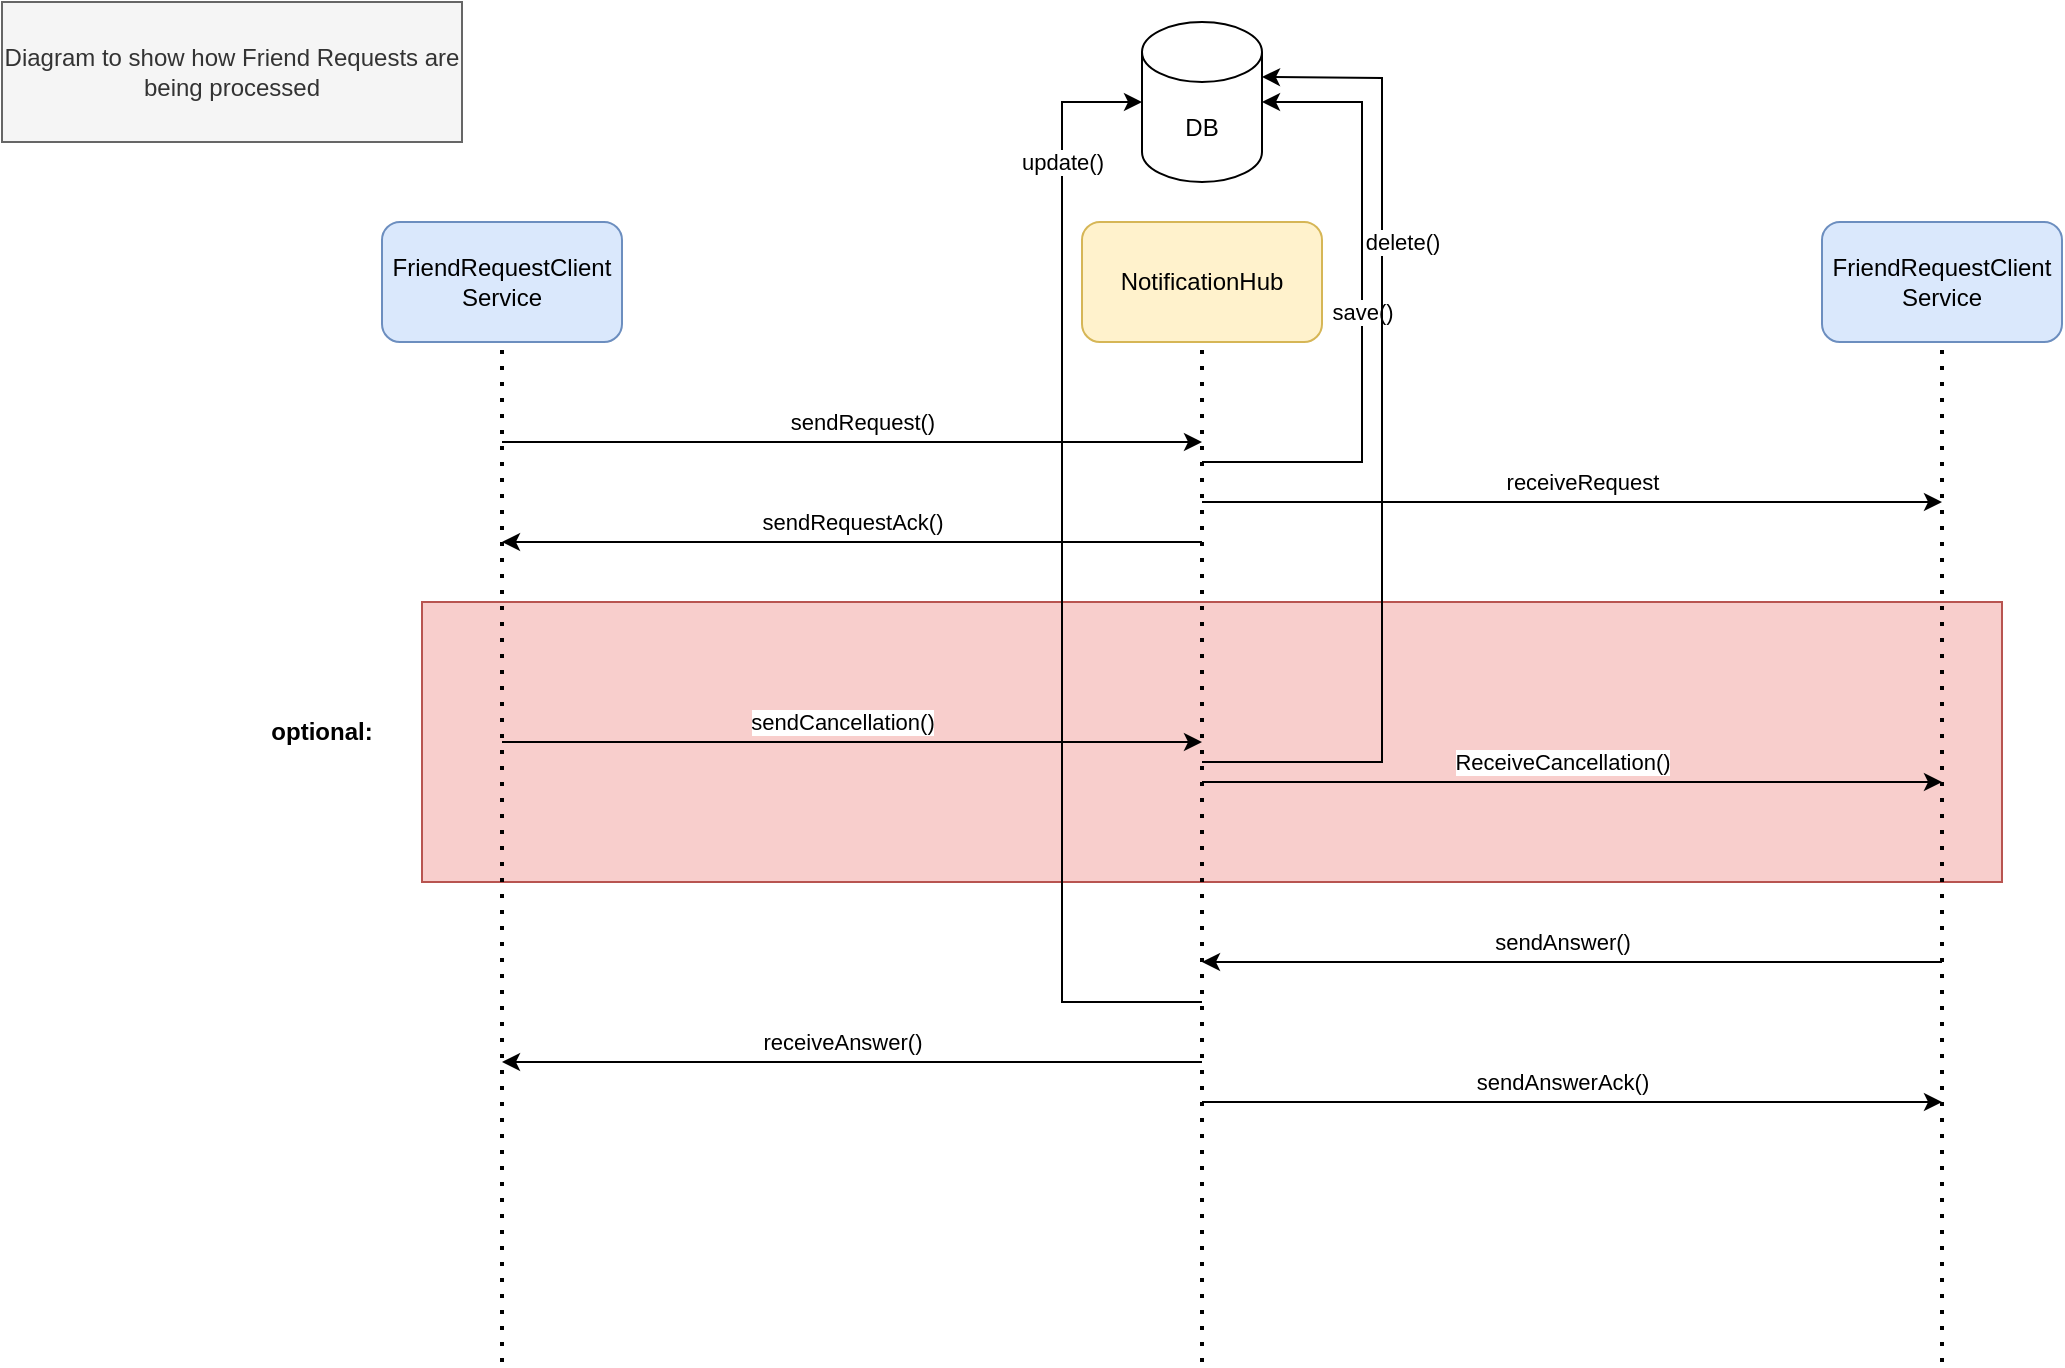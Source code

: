 <mxfile version="27.1.6">
  <diagram name="Seite-1" id="wYq0tRiqPb6DI4CXJfJS">
    <mxGraphModel dx="1360" dy="796" grid="1" gridSize="10" guides="1" tooltips="1" connect="1" arrows="1" fold="1" page="1" pageScale="1" pageWidth="1169" pageHeight="827" math="0" shadow="0">
      <root>
        <mxCell id="0" />
        <mxCell id="1" parent="0" />
        <mxCell id="evBEXfSKokOgYblMV0tQ-18" value="" style="rounded=0;whiteSpace=wrap;html=1;fillColor=#f8cecc;strokeColor=#b85450;" vertex="1" parent="1">
          <mxGeometry x="220" y="310" width="790" height="140" as="geometry" />
        </mxCell>
        <mxCell id="evBEXfSKokOgYblMV0tQ-1" value="Diagram to show how Friend Requests are being processed" style="text;html=1;align=center;verticalAlign=middle;whiteSpace=wrap;rounded=0;fillColor=#f5f5f5;fontColor=#333333;strokeColor=#666666;" vertex="1" parent="1">
          <mxGeometry x="10" y="10" width="230" height="70" as="geometry" />
        </mxCell>
        <mxCell id="evBEXfSKokOgYblMV0tQ-2" value="NotificationHub" style="rounded=1;whiteSpace=wrap;html=1;fillColor=#fff2cc;strokeColor=#d6b656;" vertex="1" parent="1">
          <mxGeometry x="550" y="120" width="120" height="60" as="geometry" />
        </mxCell>
        <mxCell id="evBEXfSKokOgYblMV0tQ-3" value="FriendRequestClient&lt;div&gt;Service&lt;/div&gt;" style="rounded=1;whiteSpace=wrap;html=1;fillColor=#dae8fc;strokeColor=#6c8ebf;" vertex="1" parent="1">
          <mxGeometry x="200" y="120" width="120" height="60" as="geometry" />
        </mxCell>
        <mxCell id="evBEXfSKokOgYblMV0tQ-4" value="FriendRequestClient&lt;div&gt;Service&lt;/div&gt;" style="rounded=1;whiteSpace=wrap;html=1;fillColor=#dae8fc;strokeColor=#6c8ebf;" vertex="1" parent="1">
          <mxGeometry x="920" y="120" width="120" height="60" as="geometry" />
        </mxCell>
        <mxCell id="evBEXfSKokOgYblMV0tQ-5" value="" style="endArrow=none;dashed=1;html=1;dashPattern=1 3;strokeWidth=2;rounded=0;entryX=0.5;entryY=1;entryDx=0;entryDy=0;" edge="1" parent="1" target="evBEXfSKokOgYblMV0tQ-3">
          <mxGeometry width="50" height="50" relative="1" as="geometry">
            <mxPoint x="260" y="690" as="sourcePoint" />
            <mxPoint x="610" y="270" as="targetPoint" />
          </mxGeometry>
        </mxCell>
        <mxCell id="evBEXfSKokOgYblMV0tQ-6" value="" style="endArrow=none;dashed=1;html=1;dashPattern=1 3;strokeWidth=2;rounded=0;entryX=0.5;entryY=1;entryDx=0;entryDy=0;" edge="1" parent="1" target="evBEXfSKokOgYblMV0tQ-2">
          <mxGeometry width="50" height="50" relative="1" as="geometry">
            <mxPoint x="610" y="690" as="sourcePoint" />
            <mxPoint x="380" y="380" as="targetPoint" />
          </mxGeometry>
        </mxCell>
        <mxCell id="evBEXfSKokOgYblMV0tQ-7" value="" style="endArrow=none;dashed=1;html=1;dashPattern=1 3;strokeWidth=2;rounded=0;entryX=0.5;entryY=1;entryDx=0;entryDy=0;" edge="1" parent="1" target="evBEXfSKokOgYblMV0tQ-4">
          <mxGeometry width="50" height="50" relative="1" as="geometry">
            <mxPoint x="980" y="690" as="sourcePoint" />
            <mxPoint x="990" y="190" as="targetPoint" />
          </mxGeometry>
        </mxCell>
        <mxCell id="evBEXfSKokOgYblMV0tQ-8" value="sendRequest()" style="endArrow=classic;html=1;rounded=0;" edge="1" parent="1">
          <mxGeometry x="0.029" y="10" width="50" height="50" relative="1" as="geometry">
            <mxPoint x="260" y="230" as="sourcePoint" />
            <mxPoint x="610" y="230" as="targetPoint" />
            <mxPoint as="offset" />
          </mxGeometry>
        </mxCell>
        <mxCell id="evBEXfSKokOgYblMV0tQ-9" value="DB" style="shape=cylinder3;whiteSpace=wrap;html=1;boundedLbl=1;backgroundOutline=1;size=15;" vertex="1" parent="1">
          <mxGeometry x="580" y="20" width="60" height="80" as="geometry" />
        </mxCell>
        <mxCell id="evBEXfSKokOgYblMV0tQ-10" value="save()" style="endArrow=classic;html=1;rounded=0;entryX=1;entryY=0.5;entryDx=0;entryDy=0;entryPerimeter=0;" edge="1" parent="1" target="evBEXfSKokOgYblMV0tQ-9">
          <mxGeometry width="50" height="50" relative="1" as="geometry">
            <mxPoint x="610" y="240" as="sourcePoint" />
            <mxPoint x="610" y="340" as="targetPoint" />
            <Array as="points">
              <mxPoint x="690" y="240" />
              <mxPoint x="690" y="60" />
            </Array>
          </mxGeometry>
        </mxCell>
        <mxCell id="evBEXfSKokOgYblMV0tQ-11" value="receiveRequest" style="endArrow=classic;html=1;rounded=0;" edge="1" parent="1">
          <mxGeometry x="0.027" y="10" width="50" height="50" relative="1" as="geometry">
            <mxPoint x="610" y="260" as="sourcePoint" />
            <mxPoint x="980" y="260" as="targetPoint" />
            <mxPoint as="offset" />
          </mxGeometry>
        </mxCell>
        <mxCell id="evBEXfSKokOgYblMV0tQ-13" value="sendRequestAck()" style="endArrow=classic;html=1;rounded=0;" edge="1" parent="1">
          <mxGeometry y="-10" width="50" height="50" relative="1" as="geometry">
            <mxPoint x="610" y="280" as="sourcePoint" />
            <mxPoint x="260" y="280" as="targetPoint" />
            <mxPoint as="offset" />
          </mxGeometry>
        </mxCell>
        <mxCell id="evBEXfSKokOgYblMV0tQ-14" value="sendCancellation()" style="endArrow=classic;html=1;rounded=0;" edge="1" parent="1">
          <mxGeometry x="-0.029" y="10" width="50" height="50" relative="1" as="geometry">
            <mxPoint x="260" y="380" as="sourcePoint" />
            <mxPoint x="610" y="380" as="targetPoint" />
            <mxPoint as="offset" />
          </mxGeometry>
        </mxCell>
        <mxCell id="evBEXfSKokOgYblMV0tQ-15" value="ReceiveCancellation()" style="endArrow=classic;html=1;rounded=0;" edge="1" parent="1">
          <mxGeometry x="-0.027" y="10" width="50" height="50" relative="1" as="geometry">
            <mxPoint x="610" y="400" as="sourcePoint" />
            <mxPoint x="980" y="400" as="targetPoint" />
            <mxPoint as="offset" />
          </mxGeometry>
        </mxCell>
        <mxCell id="evBEXfSKokOgYblMV0tQ-16" value="delete()" style="endArrow=classic;html=1;rounded=0;entryX=1;entryY=0;entryDx=0;entryDy=27.5;entryPerimeter=0;" edge="1" parent="1" target="evBEXfSKokOgYblMV0tQ-9">
          <mxGeometry x="0.423" y="-10" width="50" height="50" relative="1" as="geometry">
            <mxPoint x="610" y="390" as="sourcePoint" />
            <mxPoint x="610" y="340" as="targetPoint" />
            <Array as="points">
              <mxPoint x="700" y="390" />
              <mxPoint x="700" y="48" />
            </Array>
            <mxPoint as="offset" />
          </mxGeometry>
        </mxCell>
        <mxCell id="evBEXfSKokOgYblMV0tQ-19" value="&lt;b&gt;optional:&lt;/b&gt;" style="text;html=1;align=center;verticalAlign=middle;whiteSpace=wrap;rounded=0;" vertex="1" parent="1">
          <mxGeometry x="140" y="360" width="60" height="30" as="geometry" />
        </mxCell>
        <mxCell id="evBEXfSKokOgYblMV0tQ-20" value="sendAnswer()" style="endArrow=classic;html=1;rounded=0;" edge="1" parent="1">
          <mxGeometry x="0.027" y="-10" width="50" height="50" relative="1" as="geometry">
            <mxPoint x="980" y="490" as="sourcePoint" />
            <mxPoint x="610" y="490" as="targetPoint" />
            <mxPoint as="offset" />
          </mxGeometry>
        </mxCell>
        <mxCell id="evBEXfSKokOgYblMV0tQ-21" value="update()" style="endArrow=classic;html=1;rounded=0;entryX=0;entryY=0.5;entryDx=0;entryDy=0;entryPerimeter=0;" edge="1" parent="1" target="evBEXfSKokOgYblMV0tQ-9">
          <mxGeometry x="0.75" width="50" height="50" relative="1" as="geometry">
            <mxPoint x="610" y="510" as="sourcePoint" />
            <mxPoint x="610" y="340" as="targetPoint" />
            <Array as="points">
              <mxPoint x="540" y="510" />
              <mxPoint x="540" y="60" />
            </Array>
            <mxPoint as="offset" />
          </mxGeometry>
        </mxCell>
        <mxCell id="evBEXfSKokOgYblMV0tQ-22" value="receiveAnswer()" style="endArrow=classic;html=1;rounded=0;" edge="1" parent="1">
          <mxGeometry x="0.029" y="-10" width="50" height="50" relative="1" as="geometry">
            <mxPoint x="610" y="540" as="sourcePoint" />
            <mxPoint x="260" y="540" as="targetPoint" />
            <mxPoint as="offset" />
          </mxGeometry>
        </mxCell>
        <mxCell id="evBEXfSKokOgYblMV0tQ-25" value="&lt;span style=&quot;color: rgb(0, 0, 0); font-family: Helvetica; font-size: 11px; font-style: normal; font-variant-ligatures: normal; font-variant-caps: normal; font-weight: 400; letter-spacing: normal; orphans: 2; text-align: center; text-indent: 0px; text-transform: none; widows: 2; word-spacing: 0px; -webkit-text-stroke-width: 0px; white-space: nowrap; background-color: rgb(255, 255, 255); text-decoration-thickness: initial; text-decoration-style: initial; text-decoration-color: initial; float: none; display: inline !important;&quot;&gt;sendAnswerAck()&lt;/span&gt;" style="endArrow=classic;html=1;rounded=0;" edge="1" parent="1">
          <mxGeometry x="-0.027" y="10" width="50" height="50" relative="1" as="geometry">
            <mxPoint x="610" y="560" as="sourcePoint" />
            <mxPoint x="980" y="560" as="targetPoint" />
            <mxPoint as="offset" />
          </mxGeometry>
        </mxCell>
      </root>
    </mxGraphModel>
  </diagram>
</mxfile>
